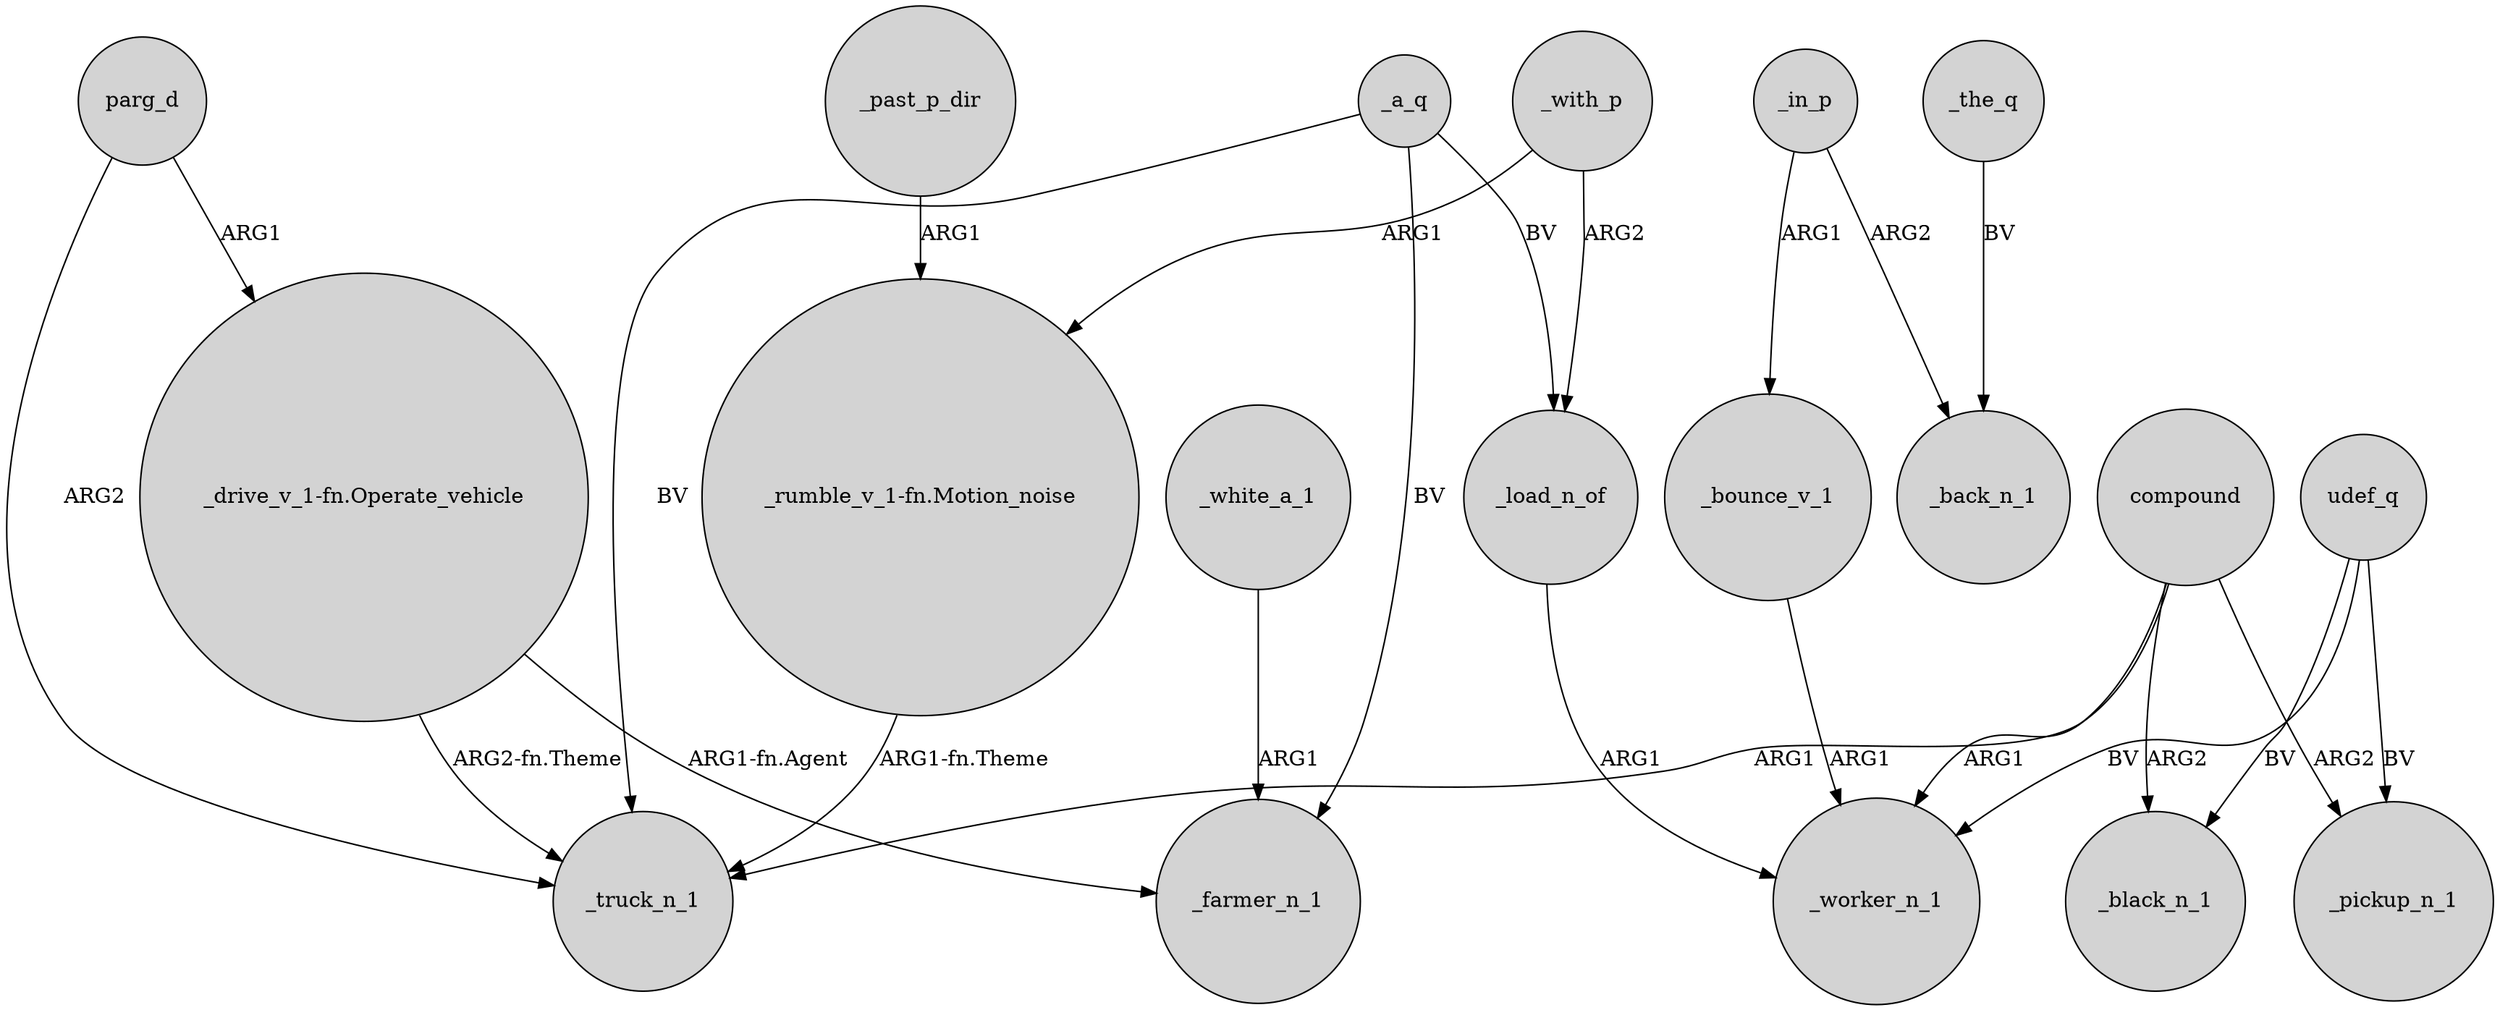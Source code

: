 digraph {
	node [shape=circle style=filled]
	_with_p -> "_rumble_v_1-fn.Motion_noise" [label=ARG1]
	_a_q -> _load_n_of [label=BV]
	_load_n_of -> _worker_n_1 [label=ARG1]
	"_rumble_v_1-fn.Motion_noise" -> _truck_n_1 [label="ARG1-fn.Theme"]
	_white_a_1 -> _farmer_n_1 [label=ARG1]
	_with_p -> _load_n_of [label=ARG2]
	_past_p_dir -> "_rumble_v_1-fn.Motion_noise" [label=ARG1]
	_the_q -> _back_n_1 [label=BV]
	udef_q -> _worker_n_1 [label=BV]
	_in_p -> _bounce_v_1 [label=ARG1]
	_bounce_v_1 -> _worker_n_1 [label=ARG1]
	_a_q -> _farmer_n_1 [label=BV]
	udef_q -> _pickup_n_1 [label=BV]
	compound -> _pickup_n_1 [label=ARG2]
	"_drive_v_1-fn.Operate_vehicle" -> _farmer_n_1 [label="ARG1-fn.Agent"]
	parg_d -> _truck_n_1 [label=ARG2]
	udef_q -> _black_n_1 [label=BV]
	"_drive_v_1-fn.Operate_vehicle" -> _truck_n_1 [label="ARG2-fn.Theme"]
	compound -> _black_n_1 [label=ARG2]
	_a_q -> _truck_n_1 [label=BV]
	parg_d -> "_drive_v_1-fn.Operate_vehicle" [label=ARG1]
	compound -> _worker_n_1 [label=ARG1]
	compound -> _truck_n_1 [label=ARG1]
	_in_p -> _back_n_1 [label=ARG2]
}

